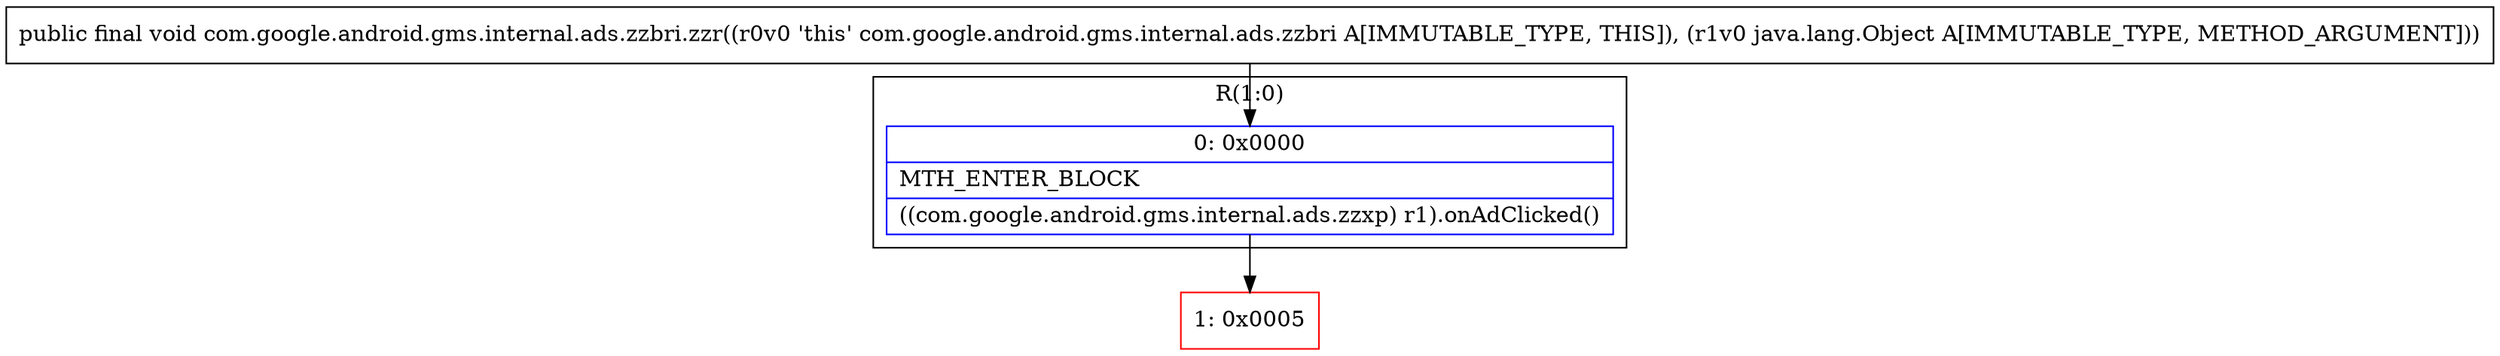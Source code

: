 digraph "CFG forcom.google.android.gms.internal.ads.zzbri.zzr(Ljava\/lang\/Object;)V" {
subgraph cluster_Region_30733863 {
label = "R(1:0)";
node [shape=record,color=blue];
Node_0 [shape=record,label="{0\:\ 0x0000|MTH_ENTER_BLOCK\l|((com.google.android.gms.internal.ads.zzxp) r1).onAdClicked()\l}"];
}
Node_1 [shape=record,color=red,label="{1\:\ 0x0005}"];
MethodNode[shape=record,label="{public final void com.google.android.gms.internal.ads.zzbri.zzr((r0v0 'this' com.google.android.gms.internal.ads.zzbri A[IMMUTABLE_TYPE, THIS]), (r1v0 java.lang.Object A[IMMUTABLE_TYPE, METHOD_ARGUMENT])) }"];
MethodNode -> Node_0;
Node_0 -> Node_1;
}

